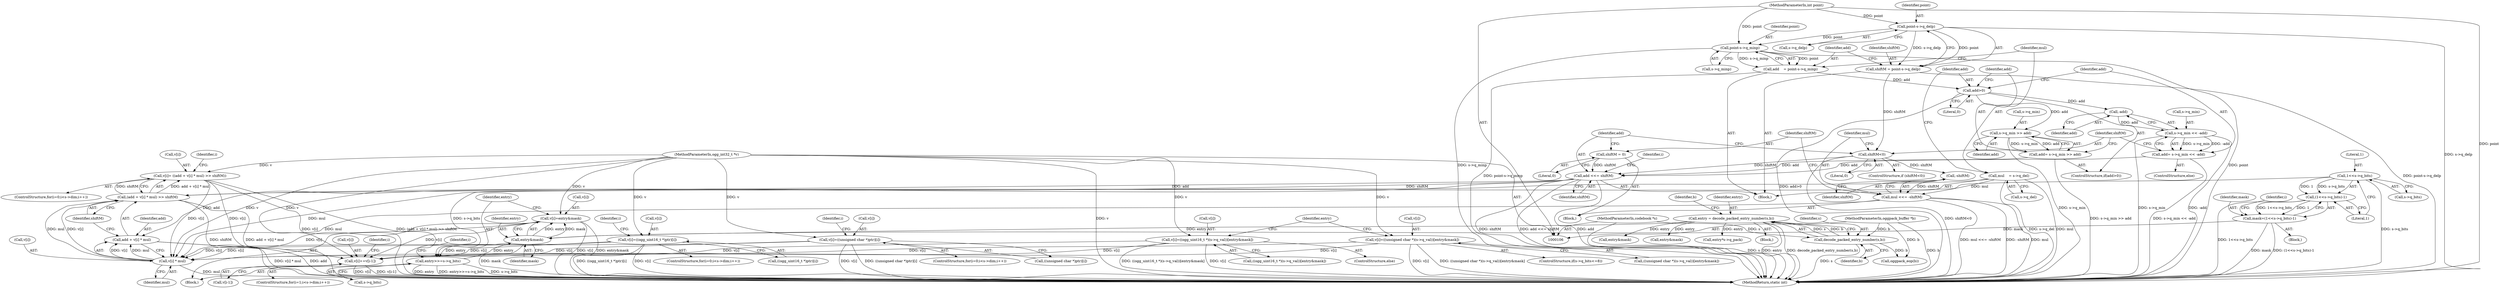 digraph "0_Android_eeb4e45d5683f88488c083ecf142dc89bc3f0b47_1@integer" {
"1000369" [label="(Call,v[i]= ((add + v[i] * mul) >> shiftM))"];
"1000373" [label="(Call,(add + v[i] * mul) >> shiftM)"];
"1000355" [label="(Call,add <<= shiftM)"];
"1000335" [label="(Call,add= s->q_min << -add)"];
"1000337" [label="(Call,s->q_min << -add)"];
"1000341" [label="(Call,-add)"];
"1000324" [label="(Call,add>0)"];
"1000310" [label="(Call,add    = point-s->q_minp)"];
"1000312" [label="(Call,point-s->q_minp)"];
"1000304" [label="(Call,point-s->q_delp)"];
"1000110" [label="(MethodParameterIn,int point)"];
"1000327" [label="(Call,add= s->q_min >> add)"];
"1000329" [label="(Call,s->q_min >> add)"];
"1000352" [label="(Call,shiftM = 0)"];
"1000344" [label="(Call,shiftM<0)"];
"1000302" [label="(Call,shiftM = point-s->q_delp)"];
"1000376" [label="(Call,v[i] * mul)"];
"1000369" [label="(Call,v[i]= ((add + v[i] * mul) >> shiftM))"];
"1000109" [label="(MethodParameterIn,ogg_int32_t *v)"];
"1000286" [label="(Call,v[i]=((ogg_uint16_t *)ptr)[i])"];
"1000264" [label="(Call,v[i]=((unsigned char *)ptr)[i])"];
"1000154" [label="(Call,v[i]=entry&mask)"];
"1000158" [label="(Call,entry&mask)"];
"1000113" [label="(Call,entry = decode_packed_entry_number(s,b))"];
"1000115" [label="(Call,decode_packed_entry_number(s,b))"];
"1000107" [label="(MethodParameterIn,codebook *s)"];
"1000108" [label="(MethodParameterIn,oggpack_buffer *b)"];
"1000161" [label="(Call,entry>>=s->q_bits)"];
"1000136" [label="(Call,1<<s->q_bits)"];
"1000133" [label="(Call,mask=(1<<s->q_bits)-1)"];
"1000135" [label="(Call,(1<<s->q_bits)-1)"];
"1000211" [label="(Call,v[i]=((ogg_uint16_t *)(s->q_val))[entry&mask])"];
"1000197" [label="(Call,v[i]=((unsigned char *)(s->q_val))[entry&mask])"];
"1000348" [label="(Call,mul <<= -shiftM)"];
"1000318" [label="(Call,mul    = s->q_del)"];
"1000350" [label="(Call,-shiftM)"];
"1000397" [label="(Call,v[i]+=v[i-1])"];
"1000374" [label="(Call,add + v[i] * mul)"];
"1000108" [label="(MethodParameterIn,oggpack_buffer *b)"];
"1000265" [label="(Call,v[i])"];
"1000326" [label="(Literal,0)"];
"1000109" [label="(MethodParameterIn,ogg_int32_t *v)"];
"1000117" [label="(Identifier,b)"];
"1000401" [label="(Call,v[i-1])"];
"1000114" [label="(Identifier,entry)"];
"1000197" [label="(Call,v[i]=((unsigned char *)(s->q_val))[entry&mask])"];
"1000120" [label="(Call,oggpack_eop(b))"];
"1000375" [label="(Identifier,add)"];
"1000286" [label="(Call,v[i]=((ogg_uint16_t *)ptr)[i])"];
"1000207" [label="(Call,entry&mask)"];
"1000191" [label="(ControlStructure,if(s->q_bits<=8))"];
"1000304" [label="(Call,point-s->q_delp)"];
"1000376" [label="(Call,v[i] * mul)"];
"1000137" [label="(Literal,1)"];
"1000131" [label="(Block,)"];
"1000345" [label="(Identifier,shiftM)"];
"1000377" [label="(Call,v[i])"];
"1000352" [label="(Call,shiftM = 0)"];
"1000161" [label="(Call,entry>>=s->q_bits)"];
"1000158" [label="(Call,entry&mask)"];
"1000313" [label="(Identifier,point)"];
"1000360" [label="(Identifier,i)"];
"1000336" [label="(Identifier,add)"];
"1000134" [label="(Identifier,mask)"];
"1000330" [label="(Call,s->q_min)"];
"1000154" [label="(Call,v[i]=entry&mask)"];
"1000162" [label="(Identifier,entry)"];
"1000314" [label="(Call,s->q_minp)"];
"1000153" [label="(Block,)"];
"1000290" [label="(Call,((ogg_uint16_t *)ptr)[i])"];
"1000285" [label="(Identifier,i)"];
"1000116" [label="(Identifier,s)"];
"1000302" [label="(Call,shiftM = point-s->q_delp)"];
"1000136" [label="(Call,1<<s->q_bits)"];
"1000356" [label="(Identifier,add)"];
"1000144" [label="(Identifier,i)"];
"1000275" [label="(ControlStructure,for(i=0;i<s->dim;i++))"];
"1000212" [label="(Call,v[i])"];
"1000354" [label="(Literal,0)"];
"1000253" [label="(ControlStructure,for(i=0;i<s->dim;i++))"];
"1000311" [label="(Identifier,add)"];
"1000319" [label="(Identifier,mul)"];
"1000323" [label="(ControlStructure,if(add>0))"];
"1000346" [label="(Literal,0)"];
"1000370" [label="(Call,v[i])"];
"1000349" [label="(Identifier,mul)"];
"1000159" [label="(Identifier,entry)"];
"1000344" [label="(Call,shiftM<0)"];
"1000353" [label="(Identifier,shiftM)"];
"1000201" [label="(Call,((unsigned char *)(s->q_val))[entry&mask])"];
"1000329" [label="(Call,s->q_min >> add)"];
"1000357" [label="(Identifier,shiftM)"];
"1000351" [label="(Identifier,shiftM)"];
"1000160" [label="(Identifier,mask)"];
"1000386" [label="(ControlStructure,for(i=1;i<s->dim;i++))"];
"1000373" [label="(Call,(add + v[i] * mul) >> shiftM)"];
"1000324" [label="(Call,add>0)"];
"1000268" [label="(Call,((unsigned char *)ptr)[i])"];
"1000312" [label="(Call,point-s->q_minp)"];
"1000368" [label="(Identifier,i)"];
"1000355" [label="(Call,add <<= shiftM)"];
"1000221" [label="(Call,entry&mask)"];
"1000264" [label="(Call,v[i]=((unsigned char *)ptr)[i])"];
"1000110" [label="(MethodParameterIn,int point)"];
"1000115" [label="(Call,decode_packed_entry_number(s,b))"];
"1000325" [label="(Identifier,add)"];
"1000380" [label="(Identifier,mul)"];
"1000133" [label="(Call,mask=(1<<s->q_bits)-1)"];
"1000113" [label="(Call,entry = decode_packed_entry_number(s,b))"];
"1000141" [label="(Literal,1)"];
"1000396" [label="(Identifier,i)"];
"1000328" [label="(Identifier,add)"];
"1000300" [label="(Block,)"];
"1000408" [label="(MethodReturn,static int)"];
"1000342" [label="(Identifier,add)"];
"1000320" [label="(Call,s->q_del)"];
"1000211" [label="(Call,v[i]=((ogg_uint16_t *)(s->q_val))[entry&mask])"];
"1000263" [label="(Identifier,i)"];
"1000241" [label="(Call,entry*s->q_pack)"];
"1000335" [label="(Call,add= s->q_min << -add)"];
"1000198" [label="(Call,v[i])"];
"1000310" [label="(Call,add    = point-s->q_minp)"];
"1000348" [label="(Call,mul <<= -shiftM)"];
"1000210" [label="(ControlStructure,else)"];
"1000334" [label="(ControlStructure,else)"];
"1000107" [label="(MethodParameterIn,codebook *s)"];
"1000397" [label="(Call,v[i]+=v[i-1])"];
"1000155" [label="(Call,v[i])"];
"1000338" [label="(Call,s->q_min)"];
"1000305" [label="(Identifier,point)"];
"1000327" [label="(Call,add= s->q_min >> add)"];
"1000343" [label="(ControlStructure,if (shiftM<0))"];
"1000111" [label="(Block,)"];
"1000138" [label="(Call,s->q_bits)"];
"1000163" [label="(Call,s->q_bits)"];
"1000303" [label="(Identifier,shiftM)"];
"1000347" [label="(Block,)"];
"1000333" [label="(Identifier,add)"];
"1000225" [label="(Identifier,entry)"];
"1000369" [label="(Call,v[i]= ((add + v[i] * mul) >> shiftM))"];
"1000135" [label="(Call,(1<<s->q_bits)-1)"];
"1000398" [label="(Call,v[i])"];
"1000152" [label="(Identifier,i)"];
"1000318" [label="(Call,mul    = s->q_del)"];
"1000306" [label="(Call,s->q_delp)"];
"1000287" [label="(Call,v[i])"];
"1000350" [label="(Call,-shiftM)"];
"1000358" [label="(ControlStructure,for(i=0;i<s->dim;i++))"];
"1000337" [label="(Call,s->q_min << -add)"];
"1000381" [label="(Identifier,shiftM)"];
"1000341" [label="(Call,-add)"];
"1000215" [label="(Call,((ogg_uint16_t *)(s->q_val))[entry&mask])"];
"1000374" [label="(Call,add + v[i] * mul)"];
"1000121" [label="(Identifier,b)"];
"1000369" -> "1000358"  [label="AST: "];
"1000369" -> "1000373"  [label="CFG: "];
"1000370" -> "1000369"  [label="AST: "];
"1000373" -> "1000369"  [label="AST: "];
"1000368" -> "1000369"  [label="CFG: "];
"1000369" -> "1000408"  [label="DDG: v[i]"];
"1000369" -> "1000408"  [label="DDG: (add + v[i] * mul) >> shiftM"];
"1000373" -> "1000369"  [label="DDG: add + v[i] * mul"];
"1000373" -> "1000369"  [label="DDG: shiftM"];
"1000109" -> "1000369"  [label="DDG: v"];
"1000369" -> "1000376"  [label="DDG: v[i]"];
"1000369" -> "1000397"  [label="DDG: v[i]"];
"1000373" -> "1000381"  [label="CFG: "];
"1000374" -> "1000373"  [label="AST: "];
"1000381" -> "1000373"  [label="AST: "];
"1000373" -> "1000408"  [label="DDG: add + v[i] * mul"];
"1000373" -> "1000408"  [label="DDG: shiftM"];
"1000355" -> "1000373"  [label="DDG: add"];
"1000355" -> "1000373"  [label="DDG: shiftM"];
"1000376" -> "1000373"  [label="DDG: v[i]"];
"1000376" -> "1000373"  [label="DDG: mul"];
"1000355" -> "1000300"  [label="AST: "];
"1000355" -> "1000357"  [label="CFG: "];
"1000356" -> "1000355"  [label="AST: "];
"1000357" -> "1000355"  [label="AST: "];
"1000360" -> "1000355"  [label="CFG: "];
"1000355" -> "1000408"  [label="DDG: add"];
"1000355" -> "1000408"  [label="DDG: shiftM"];
"1000355" -> "1000408"  [label="DDG: add <<= shiftM"];
"1000335" -> "1000355"  [label="DDG: add"];
"1000327" -> "1000355"  [label="DDG: add"];
"1000352" -> "1000355"  [label="DDG: shiftM"];
"1000344" -> "1000355"  [label="DDG: shiftM"];
"1000355" -> "1000374"  [label="DDG: add"];
"1000335" -> "1000334"  [label="AST: "];
"1000335" -> "1000337"  [label="CFG: "];
"1000336" -> "1000335"  [label="AST: "];
"1000337" -> "1000335"  [label="AST: "];
"1000345" -> "1000335"  [label="CFG: "];
"1000335" -> "1000408"  [label="DDG: s->q_min << -add"];
"1000337" -> "1000335"  [label="DDG: s->q_min"];
"1000337" -> "1000335"  [label="DDG: -add"];
"1000337" -> "1000341"  [label="CFG: "];
"1000338" -> "1000337"  [label="AST: "];
"1000341" -> "1000337"  [label="AST: "];
"1000337" -> "1000408"  [label="DDG: s->q_min"];
"1000337" -> "1000408"  [label="DDG: -add"];
"1000341" -> "1000337"  [label="DDG: add"];
"1000341" -> "1000342"  [label="CFG: "];
"1000342" -> "1000341"  [label="AST: "];
"1000324" -> "1000341"  [label="DDG: add"];
"1000324" -> "1000323"  [label="AST: "];
"1000324" -> "1000326"  [label="CFG: "];
"1000325" -> "1000324"  [label="AST: "];
"1000326" -> "1000324"  [label="AST: "];
"1000328" -> "1000324"  [label="CFG: "];
"1000336" -> "1000324"  [label="CFG: "];
"1000324" -> "1000408"  [label="DDG: add>0"];
"1000310" -> "1000324"  [label="DDG: add"];
"1000324" -> "1000329"  [label="DDG: add"];
"1000310" -> "1000300"  [label="AST: "];
"1000310" -> "1000312"  [label="CFG: "];
"1000311" -> "1000310"  [label="AST: "];
"1000312" -> "1000310"  [label="AST: "];
"1000319" -> "1000310"  [label="CFG: "];
"1000310" -> "1000408"  [label="DDG: point-s->q_minp"];
"1000312" -> "1000310"  [label="DDG: point"];
"1000312" -> "1000310"  [label="DDG: s->q_minp"];
"1000312" -> "1000314"  [label="CFG: "];
"1000313" -> "1000312"  [label="AST: "];
"1000314" -> "1000312"  [label="AST: "];
"1000312" -> "1000408"  [label="DDG: point"];
"1000312" -> "1000408"  [label="DDG: s->q_minp"];
"1000304" -> "1000312"  [label="DDG: point"];
"1000110" -> "1000312"  [label="DDG: point"];
"1000304" -> "1000302"  [label="AST: "];
"1000304" -> "1000306"  [label="CFG: "];
"1000305" -> "1000304"  [label="AST: "];
"1000306" -> "1000304"  [label="AST: "];
"1000302" -> "1000304"  [label="CFG: "];
"1000304" -> "1000408"  [label="DDG: s->q_delp"];
"1000304" -> "1000302"  [label="DDG: point"];
"1000304" -> "1000302"  [label="DDG: s->q_delp"];
"1000110" -> "1000304"  [label="DDG: point"];
"1000110" -> "1000106"  [label="AST: "];
"1000110" -> "1000408"  [label="DDG: point"];
"1000327" -> "1000323"  [label="AST: "];
"1000327" -> "1000329"  [label="CFG: "];
"1000328" -> "1000327"  [label="AST: "];
"1000329" -> "1000327"  [label="AST: "];
"1000345" -> "1000327"  [label="CFG: "];
"1000327" -> "1000408"  [label="DDG: s->q_min >> add"];
"1000329" -> "1000327"  [label="DDG: s->q_min"];
"1000329" -> "1000327"  [label="DDG: add"];
"1000329" -> "1000333"  [label="CFG: "];
"1000330" -> "1000329"  [label="AST: "];
"1000333" -> "1000329"  [label="AST: "];
"1000329" -> "1000408"  [label="DDG: s->q_min"];
"1000352" -> "1000347"  [label="AST: "];
"1000352" -> "1000354"  [label="CFG: "];
"1000353" -> "1000352"  [label="AST: "];
"1000354" -> "1000352"  [label="AST: "];
"1000356" -> "1000352"  [label="CFG: "];
"1000344" -> "1000343"  [label="AST: "];
"1000344" -> "1000346"  [label="CFG: "];
"1000345" -> "1000344"  [label="AST: "];
"1000346" -> "1000344"  [label="AST: "];
"1000349" -> "1000344"  [label="CFG: "];
"1000356" -> "1000344"  [label="CFG: "];
"1000344" -> "1000408"  [label="DDG: shiftM<0"];
"1000302" -> "1000344"  [label="DDG: shiftM"];
"1000344" -> "1000350"  [label="DDG: shiftM"];
"1000302" -> "1000300"  [label="AST: "];
"1000303" -> "1000302"  [label="AST: "];
"1000311" -> "1000302"  [label="CFG: "];
"1000302" -> "1000408"  [label="DDG: point-s->q_delp"];
"1000376" -> "1000374"  [label="AST: "];
"1000376" -> "1000380"  [label="CFG: "];
"1000377" -> "1000376"  [label="AST: "];
"1000380" -> "1000376"  [label="AST: "];
"1000374" -> "1000376"  [label="CFG: "];
"1000376" -> "1000408"  [label="DDG: mul"];
"1000376" -> "1000374"  [label="DDG: v[i]"];
"1000376" -> "1000374"  [label="DDG: mul"];
"1000286" -> "1000376"  [label="DDG: v[i]"];
"1000264" -> "1000376"  [label="DDG: v[i]"];
"1000154" -> "1000376"  [label="DDG: v[i]"];
"1000211" -> "1000376"  [label="DDG: v[i]"];
"1000197" -> "1000376"  [label="DDG: v[i]"];
"1000109" -> "1000376"  [label="DDG: v"];
"1000348" -> "1000376"  [label="DDG: mul"];
"1000318" -> "1000376"  [label="DDG: mul"];
"1000109" -> "1000106"  [label="AST: "];
"1000109" -> "1000408"  [label="DDG: v"];
"1000109" -> "1000154"  [label="DDG: v"];
"1000109" -> "1000197"  [label="DDG: v"];
"1000109" -> "1000211"  [label="DDG: v"];
"1000109" -> "1000264"  [label="DDG: v"];
"1000109" -> "1000286"  [label="DDG: v"];
"1000109" -> "1000397"  [label="DDG: v"];
"1000286" -> "1000275"  [label="AST: "];
"1000286" -> "1000290"  [label="CFG: "];
"1000287" -> "1000286"  [label="AST: "];
"1000290" -> "1000286"  [label="AST: "];
"1000285" -> "1000286"  [label="CFG: "];
"1000286" -> "1000408"  [label="DDG: ((ogg_uint16_t *)ptr)[i]"];
"1000286" -> "1000408"  [label="DDG: v[i]"];
"1000286" -> "1000397"  [label="DDG: v[i]"];
"1000264" -> "1000253"  [label="AST: "];
"1000264" -> "1000268"  [label="CFG: "];
"1000265" -> "1000264"  [label="AST: "];
"1000268" -> "1000264"  [label="AST: "];
"1000263" -> "1000264"  [label="CFG: "];
"1000264" -> "1000408"  [label="DDG: v[i]"];
"1000264" -> "1000408"  [label="DDG: ((unsigned char *)ptr)[i]"];
"1000264" -> "1000397"  [label="DDG: v[i]"];
"1000154" -> "1000153"  [label="AST: "];
"1000154" -> "1000158"  [label="CFG: "];
"1000155" -> "1000154"  [label="AST: "];
"1000158" -> "1000154"  [label="AST: "];
"1000162" -> "1000154"  [label="CFG: "];
"1000154" -> "1000408"  [label="DDG: v[i]"];
"1000154" -> "1000408"  [label="DDG: entry&mask"];
"1000158" -> "1000154"  [label="DDG: entry"];
"1000158" -> "1000154"  [label="DDG: mask"];
"1000154" -> "1000397"  [label="DDG: v[i]"];
"1000158" -> "1000160"  [label="CFG: "];
"1000159" -> "1000158"  [label="AST: "];
"1000160" -> "1000158"  [label="AST: "];
"1000158" -> "1000408"  [label="DDG: mask"];
"1000113" -> "1000158"  [label="DDG: entry"];
"1000161" -> "1000158"  [label="DDG: entry"];
"1000133" -> "1000158"  [label="DDG: mask"];
"1000158" -> "1000161"  [label="DDG: entry"];
"1000113" -> "1000111"  [label="AST: "];
"1000113" -> "1000115"  [label="CFG: "];
"1000114" -> "1000113"  [label="AST: "];
"1000115" -> "1000113"  [label="AST: "];
"1000121" -> "1000113"  [label="CFG: "];
"1000113" -> "1000408"  [label="DDG: entry"];
"1000113" -> "1000408"  [label="DDG: decode_packed_entry_number(s,b)"];
"1000115" -> "1000113"  [label="DDG: s"];
"1000115" -> "1000113"  [label="DDG: b"];
"1000113" -> "1000207"  [label="DDG: entry"];
"1000113" -> "1000221"  [label="DDG: entry"];
"1000113" -> "1000241"  [label="DDG: entry"];
"1000115" -> "1000117"  [label="CFG: "];
"1000116" -> "1000115"  [label="AST: "];
"1000117" -> "1000115"  [label="AST: "];
"1000115" -> "1000408"  [label="DDG: s"];
"1000107" -> "1000115"  [label="DDG: s"];
"1000108" -> "1000115"  [label="DDG: b"];
"1000115" -> "1000120"  [label="DDG: b"];
"1000107" -> "1000106"  [label="AST: "];
"1000107" -> "1000408"  [label="DDG: s"];
"1000108" -> "1000106"  [label="AST: "];
"1000108" -> "1000408"  [label="DDG: b"];
"1000108" -> "1000120"  [label="DDG: b"];
"1000161" -> "1000153"  [label="AST: "];
"1000161" -> "1000163"  [label="CFG: "];
"1000162" -> "1000161"  [label="AST: "];
"1000163" -> "1000161"  [label="AST: "];
"1000152" -> "1000161"  [label="CFG: "];
"1000161" -> "1000408"  [label="DDG: s->q_bits"];
"1000161" -> "1000408"  [label="DDG: entry"];
"1000161" -> "1000408"  [label="DDG: entry>>=s->q_bits"];
"1000136" -> "1000161"  [label="DDG: s->q_bits"];
"1000136" -> "1000135"  [label="AST: "];
"1000136" -> "1000138"  [label="CFG: "];
"1000137" -> "1000136"  [label="AST: "];
"1000138" -> "1000136"  [label="AST: "];
"1000141" -> "1000136"  [label="CFG: "];
"1000136" -> "1000408"  [label="DDG: s->q_bits"];
"1000136" -> "1000135"  [label="DDG: 1"];
"1000136" -> "1000135"  [label="DDG: s->q_bits"];
"1000133" -> "1000131"  [label="AST: "];
"1000133" -> "1000135"  [label="CFG: "];
"1000134" -> "1000133"  [label="AST: "];
"1000135" -> "1000133"  [label="AST: "];
"1000144" -> "1000133"  [label="CFG: "];
"1000133" -> "1000408"  [label="DDG: mask"];
"1000133" -> "1000408"  [label="DDG: (1<<s->q_bits)-1"];
"1000135" -> "1000133"  [label="DDG: 1<<s->q_bits"];
"1000135" -> "1000133"  [label="DDG: 1"];
"1000135" -> "1000141"  [label="CFG: "];
"1000141" -> "1000135"  [label="AST: "];
"1000135" -> "1000408"  [label="DDG: 1<<s->q_bits"];
"1000211" -> "1000210"  [label="AST: "];
"1000211" -> "1000215"  [label="CFG: "];
"1000212" -> "1000211"  [label="AST: "];
"1000215" -> "1000211"  [label="AST: "];
"1000225" -> "1000211"  [label="CFG: "];
"1000211" -> "1000408"  [label="DDG: v[i]"];
"1000211" -> "1000408"  [label="DDG: ((ogg_uint16_t *)(s->q_val))[entry&mask]"];
"1000211" -> "1000397"  [label="DDG: v[i]"];
"1000197" -> "1000191"  [label="AST: "];
"1000197" -> "1000201"  [label="CFG: "];
"1000198" -> "1000197"  [label="AST: "];
"1000201" -> "1000197"  [label="AST: "];
"1000225" -> "1000197"  [label="CFG: "];
"1000197" -> "1000408"  [label="DDG: ((unsigned char *)(s->q_val))[entry&mask]"];
"1000197" -> "1000408"  [label="DDG: v[i]"];
"1000197" -> "1000397"  [label="DDG: v[i]"];
"1000348" -> "1000347"  [label="AST: "];
"1000348" -> "1000350"  [label="CFG: "];
"1000349" -> "1000348"  [label="AST: "];
"1000350" -> "1000348"  [label="AST: "];
"1000353" -> "1000348"  [label="CFG: "];
"1000348" -> "1000408"  [label="DDG: mul"];
"1000348" -> "1000408"  [label="DDG: mul <<= -shiftM"];
"1000348" -> "1000408"  [label="DDG: -shiftM"];
"1000318" -> "1000348"  [label="DDG: mul"];
"1000350" -> "1000348"  [label="DDG: shiftM"];
"1000318" -> "1000300"  [label="AST: "];
"1000318" -> "1000320"  [label="CFG: "];
"1000319" -> "1000318"  [label="AST: "];
"1000320" -> "1000318"  [label="AST: "];
"1000325" -> "1000318"  [label="CFG: "];
"1000318" -> "1000408"  [label="DDG: s->q_del"];
"1000318" -> "1000408"  [label="DDG: mul"];
"1000350" -> "1000351"  [label="CFG: "];
"1000351" -> "1000350"  [label="AST: "];
"1000397" -> "1000386"  [label="AST: "];
"1000397" -> "1000401"  [label="CFG: "];
"1000398" -> "1000397"  [label="AST: "];
"1000401" -> "1000397"  [label="AST: "];
"1000396" -> "1000397"  [label="CFG: "];
"1000397" -> "1000408"  [label="DDG: v[i]"];
"1000397" -> "1000408"  [label="DDG: v[i-1]"];
"1000375" -> "1000374"  [label="AST: "];
"1000381" -> "1000374"  [label="CFG: "];
"1000374" -> "1000408"  [label="DDG: v[i] * mul"];
"1000374" -> "1000408"  [label="DDG: add"];
}

